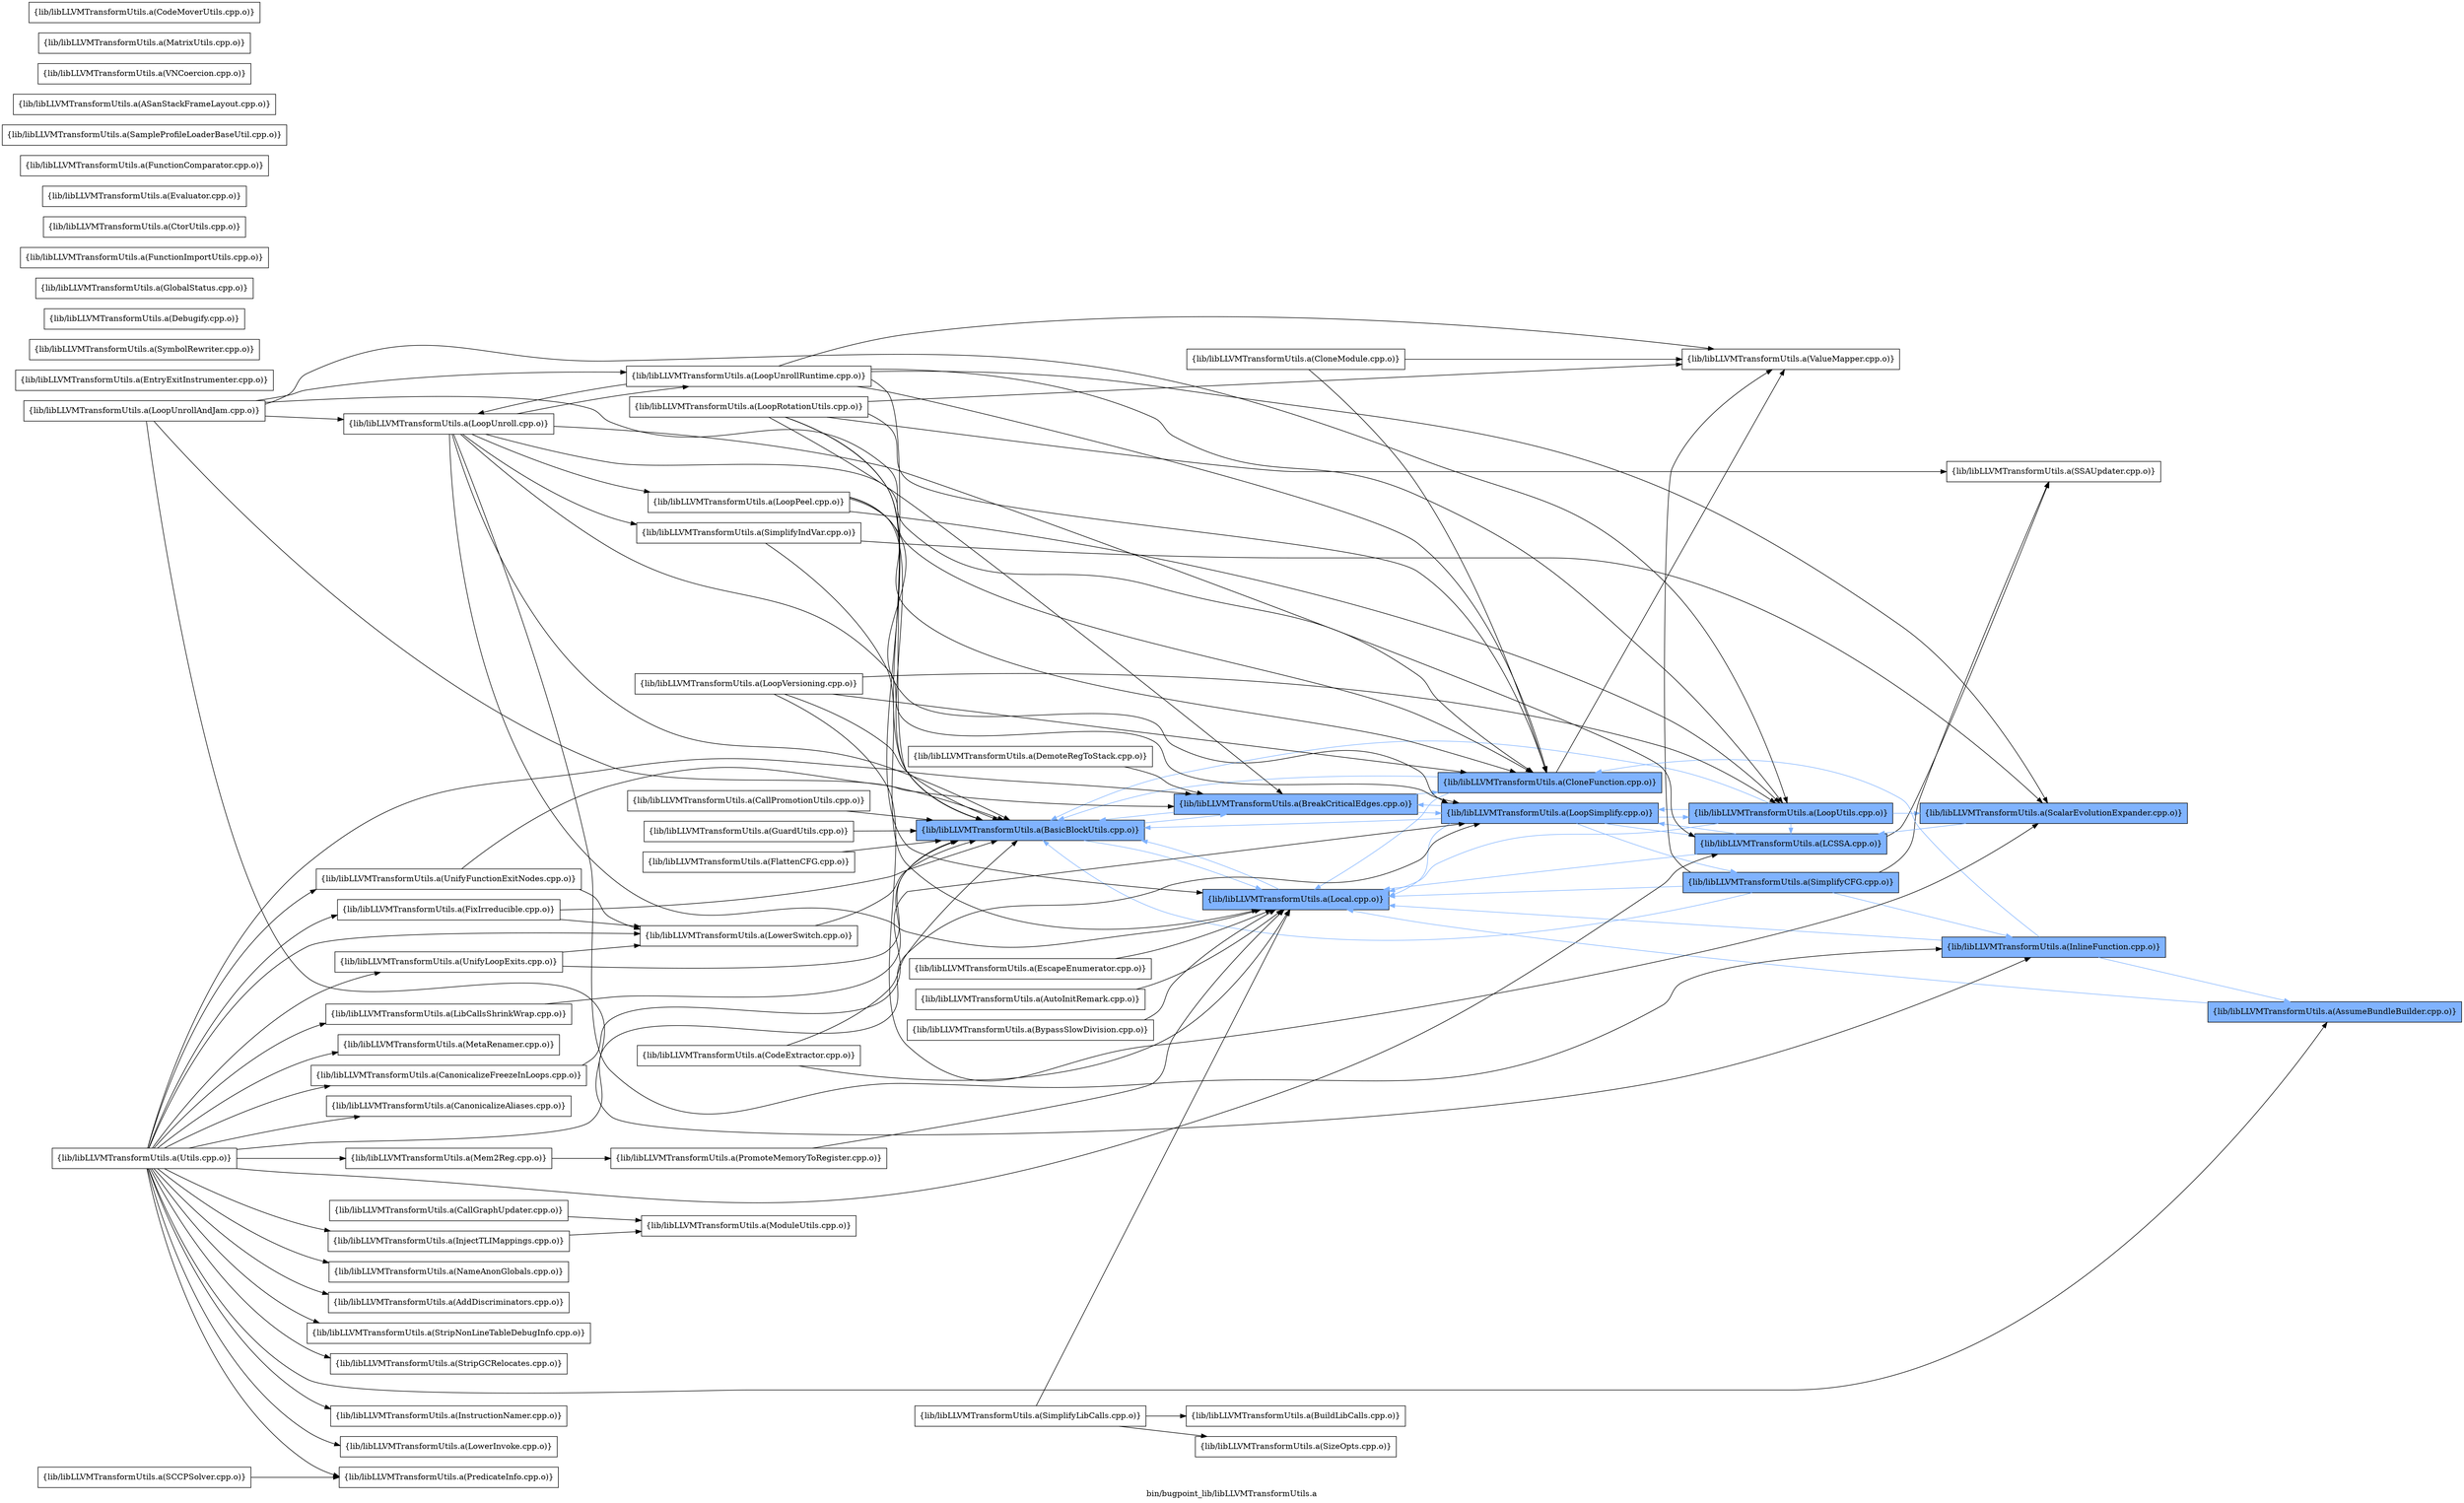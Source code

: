digraph "bin/bugpoint_lib/libLLVMTransformUtils.a" {
	label="bin/bugpoint_lib/libLLVMTransformUtils.a";
	rankdir=LR;
	{ rank=same; Node0x55b738333778;  }
	{ rank=same; Node0x55b738333fe8; Node0x55b738329b38;  }
	{ rank=same; Node0x55b73832a628; Node0x55b73832b3e8;  }
	{ rank=same; Node0x55b738336748; Node0x55b73832dd78; Node0x55b738327b08; Node0x55b7383171b8;  }
	{ rank=same; Node0x55b738331a18; Node0x55b7383327d8; Node0x55b73832c8d8;  }
	{ rank=same; Node0x55b738333778;  }
	{ rank=same; Node0x55b738333fe8; Node0x55b738329b38;  }
	{ rank=same; Node0x55b73832a628; Node0x55b73832b3e8;  }
	{ rank=same; Node0x55b738336748; Node0x55b73832dd78; Node0x55b738327b08; Node0x55b7383171b8;  }
	{ rank=same; Node0x55b738331a18; Node0x55b7383327d8; Node0x55b73832c8d8;  }

	Node0x55b738333778 [shape=record,shape=box,group=1,style=filled,fillcolor="0.600000 0.5 1",label="{lib/libLLVMTransformUtils.a(BasicBlockUtils.cpp.o)}"];
	Node0x55b738333778 -> Node0x55b738333fe8[color="0.600000 0.5 1"];
	Node0x55b738333778 -> Node0x55b738329b38[color="0.600000 0.5 1"];
	Node0x55b73832ada8 [shape=record,shape=box,group=0,label="{lib/libLLVMTransformUtils.a(CloneModule.cpp.o)}"];
	Node0x55b73832ada8 -> Node0x55b73832a628;
	Node0x55b73832ada8 -> Node0x55b738336748;
	Node0x55b738329b38 [shape=record,shape=box,group=1,style=filled,fillcolor="0.600000 0.5 1",label="{lib/libLLVMTransformUtils.a(Local.cpp.o)}"];
	Node0x55b738329b38 -> Node0x55b738333778[color="0.600000 0.5 1"];
	Node0x55b7383171b8 [shape=record,shape=box,group=1,style=filled,fillcolor="0.600000 0.5 1",label="{lib/libLLVMTransformUtils.a(SimplifyCFG.cpp.o)}"];
	Node0x55b7383171b8 -> Node0x55b738333778[color="0.600000 0.5 1"];
	Node0x55b7383171b8 -> Node0x55b73832c8d8[color="0.600000 0.5 1"];
	Node0x55b7383171b8 -> Node0x55b738329b38[color="0.600000 0.5 1"];
	Node0x55b7383171b8 -> Node0x55b738331a18;
	Node0x55b7383171b8 -> Node0x55b738336748;
	Node0x55b738336748 [shape=record,shape=box,group=0,label="{lib/libLLVMTransformUtils.a(ValueMapper.cpp.o)}"];
	Node0x55b738333fe8 [shape=record,shape=box,group=1,style=filled,fillcolor="0.600000 0.5 1",label="{lib/libLLVMTransformUtils.a(BreakCriticalEdges.cpp.o)}"];
	Node0x55b738333fe8 -> Node0x55b738333778[color="0.600000 0.5 1"];
	Node0x55b738333fe8 -> Node0x55b73832a628[color="0.600000 0.5 1"];
	Node0x55b738333fe8 -> Node0x55b73832b3e8[color="0.600000 0.5 1"];
	Node0x55b738329778 [shape=record,shape=box,group=0,label="{lib/libLLVMTransformUtils.a(EntryExitInstrumenter.cpp.o)}"];
	Node0x55b73832a858 [shape=record,shape=box,group=0,label="{lib/libLLVMTransformUtils.a(FixIrreducible.cpp.o)}"];
	Node0x55b73832a858 -> Node0x55b738333778;
	Node0x55b73832a858 -> Node0x55b738328a08;
	Node0x55b73832bc08 [shape=record,shape=box,group=0,label="{lib/libLLVMTransformUtils.a(InjectTLIMappings.cpp.o)}"];
	Node0x55b73832bc08 -> Node0x55b7383246d8;
	Node0x55b73832d648 [shape=record,shape=box,group=0,label="{lib/libLLVMTransformUtils.a(InstructionNamer.cpp.o)}"];
	Node0x55b73832dd78 [shape=record,shape=box,group=1,style=filled,fillcolor="0.600000 0.5 1",label="{lib/libLLVMTransformUtils.a(LCSSA.cpp.o)}"];
	Node0x55b73832dd78 -> Node0x55b738329b38[color="0.600000 0.5 1"];
	Node0x55b73832dd78 -> Node0x55b73832b3e8[color="0.600000 0.5 1"];
	Node0x55b73832dd78 -> Node0x55b738331a18;
	Node0x55b73832d198 [shape=record,shape=box,group=0,label="{lib/libLLVMTransformUtils.a(LibCallsShrinkWrap.cpp.o)}"];
	Node0x55b73832d198 -> Node0x55b738333778;
	Node0x55b73832b3e8 [shape=record,shape=box,group=1,style=filled,fillcolor="0.600000 0.5 1",label="{lib/libLLVMTransformUtils.a(LoopSimplify.cpp.o)}"];
	Node0x55b73832b3e8 -> Node0x55b738333778[color="0.600000 0.5 1"];
	Node0x55b73832b3e8 -> Node0x55b738333fe8[color="0.600000 0.5 1"];
	Node0x55b73832b3e8 -> Node0x55b73832dd78[color="0.600000 0.5 1"];
	Node0x55b73832b3e8 -> Node0x55b738329b38[color="0.600000 0.5 1"];
	Node0x55b73832b3e8 -> Node0x55b738327b08[color="0.600000 0.5 1"];
	Node0x55b73832b3e8 -> Node0x55b7383171b8[color="0.600000 0.5 1"];
	Node0x55b738326b18 [shape=record,shape=box,group=0,label="{lib/libLLVMTransformUtils.a(LowerInvoke.cpp.o)}"];
	Node0x55b738328a08 [shape=record,shape=box,group=0,label="{lib/libLLVMTransformUtils.a(LowerSwitch.cpp.o)}"];
	Node0x55b738328a08 -> Node0x55b738333778;
	Node0x55b738327ba8 [shape=record,shape=box,group=0,label="{lib/libLLVMTransformUtils.a(Mem2Reg.cpp.o)}"];
	Node0x55b738327ba8 -> Node0x55b738331b58;
	Node0x55b738324cc8 [shape=record,shape=box,group=0,label="{lib/libLLVMTransformUtils.a(MetaRenamer.cpp.o)}"];
	Node0x55b738315368 [shape=record,shape=box,group=0,label="{lib/libLLVMTransformUtils.a(SymbolRewriter.cpp.o)}"];
	Node0x55b738319738 [shape=record,shape=box,group=0,label="{lib/libLLVMTransformUtils.a(UnifyFunctionExitNodes.cpp.o)}"];
	Node0x55b738319738 -> Node0x55b738333fe8;
	Node0x55b738319738 -> Node0x55b738328a08;
	Node0x55b738333d18 [shape=record,shape=box,group=0,label="{lib/libLLVMTransformUtils.a(UnifyLoopExits.cpp.o)}"];
	Node0x55b738333d18 -> Node0x55b738333778;
	Node0x55b738333d18 -> Node0x55b738328a08;
	Node0x55b7383334f8 [shape=record,shape=box,group=0,label="{lib/libLLVMTransformUtils.a(Utils.cpp.o)}"];
	Node0x55b7383334f8 -> Node0x55b738334538;
	Node0x55b7383334f8 -> Node0x55b738333fe8;
	Node0x55b7383334f8 -> Node0x55b738331158;
	Node0x55b7383334f8 -> Node0x55b73832a8f8;
	Node0x55b7383334f8 -> Node0x55b73832a858;
	Node0x55b7383334f8 -> Node0x55b73832bc08;
	Node0x55b7383334f8 -> Node0x55b73832d648;
	Node0x55b7383334f8 -> Node0x55b73832dd78;
	Node0x55b7383334f8 -> Node0x55b73832d198;
	Node0x55b7383334f8 -> Node0x55b73832b3e8;
	Node0x55b7383334f8 -> Node0x55b738326b18;
	Node0x55b7383334f8 -> Node0x55b738328a08;
	Node0x55b7383334f8 -> Node0x55b738327ba8;
	Node0x55b7383334f8 -> Node0x55b738324cc8;
	Node0x55b7383334f8 -> Node0x55b738323fa8;
	Node0x55b7383334f8 -> Node0x55b738326028;
	Node0x55b7383334f8 -> Node0x55b738319738;
	Node0x55b7383334f8 -> Node0x55b738333d18;
	Node0x55b7383334f8 -> Node0x55b738335618;
	Node0x55b7383334f8 -> Node0x55b738334d08;
	Node0x55b7383334f8 -> Node0x55b738334588;
	Node0x55b738332698 [shape=record,shape=box,group=0,label="{lib/libLLVMTransformUtils.a(BypassSlowDivision.cpp.o)}"];
	Node0x55b738332698 -> Node0x55b738329b38;
	Node0x55b738316c68 [shape=record,shape=box,group=0,label="{lib/libLLVMTransformUtils.a(SimplifyLibCalls.cpp.o)}"];
	Node0x55b738316c68 -> Node0x55b7383326e8;
	Node0x55b738316c68 -> Node0x55b738329b38;
	Node0x55b738316c68 -> Node0x55b738315fe8;
	Node0x55b738315fe8 [shape=record,shape=box,group=0,label="{lib/libLLVMTransformUtils.a(SizeOpts.cpp.o)}"];
	Node0x55b7383327d8 [shape=record,shape=box,group=1,style=filled,fillcolor="0.600000 0.5 1",label="{lib/libLLVMTransformUtils.a(ScalarEvolutionExpander.cpp.o)}"];
	Node0x55b7383327d8 -> Node0x55b73832dd78[color="0.600000 0.5 1"];
	Node0x55b73832c8d8 [shape=record,shape=box,group=1,style=filled,fillcolor="0.600000 0.5 1",label="{lib/libLLVMTransformUtils.a(InlineFunction.cpp.o)}"];
	Node0x55b73832c8d8 -> Node0x55b738334538[color="0.600000 0.5 1"];
	Node0x55b73832c8d8 -> Node0x55b73832a628[color="0.600000 0.5 1"];
	Node0x55b73832c8d8 -> Node0x55b738329b38[color="0.600000 0.5 1"];
	Node0x55b73832a8f8 [shape=record,shape=box,group=0,label="{lib/libLLVMTransformUtils.a(CanonicalizeFreezeInLoops.cpp.o)}"];
	Node0x55b73832a8f8 -> Node0x55b73832b3e8;
	Node0x55b738329d68 [shape=record,shape=box,group=0,label="{lib/libLLVMTransformUtils.a(Debugify.cpp.o)}"];
	Node0x55b738329f98 [shape=record,shape=box,group=0,label="{lib/libLLVMTransformUtils.a(DemoteRegToStack.cpp.o)}"];
	Node0x55b738329f98 -> Node0x55b738333fe8;
	Node0x55b73832ae98 [shape=record,shape=box,group=0,label="{lib/libLLVMTransformUtils.a(EscapeEnumerator.cpp.o)}"];
	Node0x55b73832ae98 -> Node0x55b738329b38;
	Node0x55b7383246d8 [shape=record,shape=box,group=0,label="{lib/libLLVMTransformUtils.a(ModuleUtils.cpp.o)}"];
	Node0x55b738327b08 [shape=record,shape=box,group=1,style=filled,fillcolor="0.600000 0.5 1",label="{lib/libLLVMTransformUtils.a(LoopUtils.cpp.o)}"];
	Node0x55b738327b08 -> Node0x55b738333778[color="0.600000 0.5 1"];
	Node0x55b738327b08 -> Node0x55b73832dd78[color="0.600000 0.5 1"];
	Node0x55b738327b08 -> Node0x55b738329b38[color="0.600000 0.5 1"];
	Node0x55b738327b08 -> Node0x55b73832b3e8[color="0.600000 0.5 1"];
	Node0x55b738327b08 -> Node0x55b7383327d8[color="0.600000 0.5 1"];
	Node0x55b73832a628 [shape=record,shape=box,group=1,style=filled,fillcolor="0.600000 0.5 1",label="{lib/libLLVMTransformUtils.a(CloneFunction.cpp.o)}"];
	Node0x55b73832a628 -> Node0x55b738333778[color="0.600000 0.5 1"];
	Node0x55b73832a628 -> Node0x55b738329b38[color="0.600000 0.5 1"];
	Node0x55b73832a628 -> Node0x55b738336748;
	Node0x55b738331a18 [shape=record,shape=box,group=0,label="{lib/libLLVMTransformUtils.a(SSAUpdater.cpp.o)}"];
	Node0x55b738330e38 [shape=record,shape=box,group=0,label="{lib/libLLVMTransformUtils.a(CallGraphUpdater.cpp.o)}"];
	Node0x55b738330e38 -> Node0x55b7383246d8;
	Node0x55b73832dc38 [shape=record,shape=box,group=0,label="{lib/libLLVMTransformUtils.a(GlobalStatus.cpp.o)}"];
	Node0x55b73832bc58 [shape=record,shape=box,group=0,label="{lib/libLLVMTransformUtils.a(FunctionImportUtils.cpp.o)}"];
	Node0x55b738329a48 [shape=record,shape=box,group=0,label="{lib/libLLVMTransformUtils.a(CtorUtils.cpp.o)}"];
	Node0x55b73832a538 [shape=record,shape=box,group=0,label="{lib/libLLVMTransformUtils.a(Evaluator.cpp.o)}"];
	Node0x55b738329bd8 [shape=record,shape=box,group=0,label="{lib/libLLVMTransformUtils.a(CodeExtractor.cpp.o)}"];
	Node0x55b738329bd8 -> Node0x55b738333778;
	Node0x55b738329bd8 -> Node0x55b738329b38;
	Node0x55b7383326e8 [shape=record,shape=box,group=0,label="{lib/libLLVMTransformUtils.a(BuildLibCalls.cpp.o)}"];
	Node0x55b738332a58 [shape=record,shape=box,group=0,label="{lib/libLLVMTransformUtils.a(CallPromotionUtils.cpp.o)}"];
	Node0x55b738332a58 -> Node0x55b738333778;
	Node0x55b73832b848 [shape=record,shape=box,group=0,label="{lib/libLLVMTransformUtils.a(FunctionComparator.cpp.o)}"];
	Node0x55b738334538 [shape=record,shape=box,group=1,style=filled,fillcolor="0.600000 0.5 1",label="{lib/libLLVMTransformUtils.a(AssumeBundleBuilder.cpp.o)}"];
	Node0x55b738334538 -> Node0x55b738329b38[color="0.600000 0.5 1"];
	Node0x55b738331158 [shape=record,shape=box,group=0,label="{lib/libLLVMTransformUtils.a(CanonicalizeAliases.cpp.o)}"];
	Node0x55b738323fa8 [shape=record,shape=box,group=0,label="{lib/libLLVMTransformUtils.a(NameAnonGlobals.cpp.o)}"];
	Node0x55b738331298 [shape=record,shape=box,group=0,label="{lib/libLLVMTransformUtils.a(SampleProfileLoaderBaseUtil.cpp.o)}"];
	Node0x55b738326028 [shape=record,shape=box,group=0,label="{lib/libLLVMTransformUtils.a(PredicateInfo.cpp.o)}"];
	Node0x55b738334808 [shape=record,shape=box,group=0,label="{lib/libLLVMTransformUtils.a(ASanStackFrameLayout.cpp.o)}"];
	Node0x55b738331b58 [shape=record,shape=box,group=0,label="{lib/libLLVMTransformUtils.a(PromoteMemoryToRegister.cpp.o)}"];
	Node0x55b738331b58 -> Node0x55b738329b38;
	Node0x55b738334e98 [shape=record,shape=box,group=0,label="{lib/libLLVMTransformUtils.a(AutoInitRemark.cpp.o)}"];
	Node0x55b738334e98 -> Node0x55b738329b38;
	Node0x55b73832cb58 [shape=record,shape=box,group=0,label="{lib/libLLVMTransformUtils.a(GuardUtils.cpp.o)}"];
	Node0x55b73832cb58 -> Node0x55b738333778;
	Node0x55b738335fc8 [shape=record,shape=box,group=0,label="{lib/libLLVMTransformUtils.a(VNCoercion.cpp.o)}"];
	Node0x55b738316498 [shape=record,shape=box,group=0,label="{lib/libLLVMTransformUtils.a(SimplifyIndVar.cpp.o)}"];
	Node0x55b738316498 -> Node0x55b738329b38;
	Node0x55b738316498 -> Node0x55b7383327d8;
	Node0x55b738327298 [shape=record,shape=box,group=0,label="{lib/libLLVMTransformUtils.a(LoopVersioning.cpp.o)}"];
	Node0x55b738327298 -> Node0x55b738333778;
	Node0x55b738327298 -> Node0x55b73832a628;
	Node0x55b738327298 -> Node0x55b738327b08;
	Node0x55b738327298 -> Node0x55b7383327d8;
	Node0x55b738329958 [shape=record,shape=box,group=0,label="{lib/libLLVMTransformUtils.a(LoopRotationUtils.cpp.o)}"];
	Node0x55b738329958 -> Node0x55b738333778;
	Node0x55b738329958 -> Node0x55b738333fe8;
	Node0x55b738329958 -> Node0x55b73832a628;
	Node0x55b738329958 -> Node0x55b738329b38;
	Node0x55b738329958 -> Node0x55b738331a18;
	Node0x55b738329958 -> Node0x55b738336748;
	Node0x55b738329278 [shape=record,shape=box,group=0,label="{lib/libLLVMTransformUtils.a(LoopPeel.cpp.o)}"];
	Node0x55b738329278 -> Node0x55b738333778;
	Node0x55b738329278 -> Node0x55b73832a628;
	Node0x55b738329278 -> Node0x55b73832b3e8;
	Node0x55b738329278 -> Node0x55b738327b08;
	Node0x55b73832adf8 [shape=record,shape=box,group=0,label="{lib/libLLVMTransformUtils.a(LoopUnroll.cpp.o)}"];
	Node0x55b73832adf8 -> Node0x55b738333778;
	Node0x55b73832adf8 -> Node0x55b73832a628;
	Node0x55b73832adf8 -> Node0x55b73832c8d8;
	Node0x55b73832adf8 -> Node0x55b73832dd78;
	Node0x55b73832adf8 -> Node0x55b738329b38;
	Node0x55b73832adf8 -> Node0x55b738329278;
	Node0x55b73832adf8 -> Node0x55b73832b3e8;
	Node0x55b73832adf8 -> Node0x55b73832ad58;
	Node0x55b73832adf8 -> Node0x55b738316498;
	Node0x55b73832ab28 [shape=record,shape=box,group=0,label="{lib/libLLVMTransformUtils.a(LoopUnrollAndJam.cpp.o)}"];
	Node0x55b73832ab28 -> Node0x55b738333778;
	Node0x55b73832ab28 -> Node0x55b73832a628;
	Node0x55b73832ab28 -> Node0x55b73832c8d8;
	Node0x55b73832ab28 -> Node0x55b73832adf8;
	Node0x55b73832ab28 -> Node0x55b73832ad58;
	Node0x55b73832ab28 -> Node0x55b738327b08;
	Node0x55b7383285a8 [shape=record,shape=box,group=0,label="{lib/libLLVMTransformUtils.a(MatrixUtils.cpp.o)}"];
	Node0x55b738330f28 [shape=record,shape=box,group=0,label="{lib/libLLVMTransformUtils.a(SCCPSolver.cpp.o)}"];
	Node0x55b738330f28 -> Node0x55b738326028;
	Node0x55b73832c9c8 [shape=record,shape=box,group=0,label="{lib/libLLVMTransformUtils.a(FlattenCFG.cpp.o)}"];
	Node0x55b73832c9c8 -> Node0x55b738333778;
	Node0x55b738329ea8 [shape=record,shape=box,group=0,label="{lib/libLLVMTransformUtils.a(CodeMoverUtils.cpp.o)}"];
	Node0x55b73832ad58 [shape=record,shape=box,group=0,label="{lib/libLLVMTransformUtils.a(LoopUnrollRuntime.cpp.o)}"];
	Node0x55b73832ad58 -> Node0x55b738333778;
	Node0x55b73832ad58 -> Node0x55b73832a628;
	Node0x55b73832ad58 -> Node0x55b73832adf8;
	Node0x55b73832ad58 -> Node0x55b738327b08;
	Node0x55b73832ad58 -> Node0x55b7383327d8;
	Node0x55b73832ad58 -> Node0x55b738336748;
	Node0x55b738335618 [shape=record,shape=box,group=0,label="{lib/libLLVMTransformUtils.a(AddDiscriminators.cpp.o)}"];
	Node0x55b738334d08 [shape=record,shape=box,group=0,label="{lib/libLLVMTransformUtils.a(StripNonLineTableDebugInfo.cpp.o)}"];
	Node0x55b738334588 [shape=record,shape=box,group=0,label="{lib/libLLVMTransformUtils.a(StripGCRelocates.cpp.o)}"];
}
